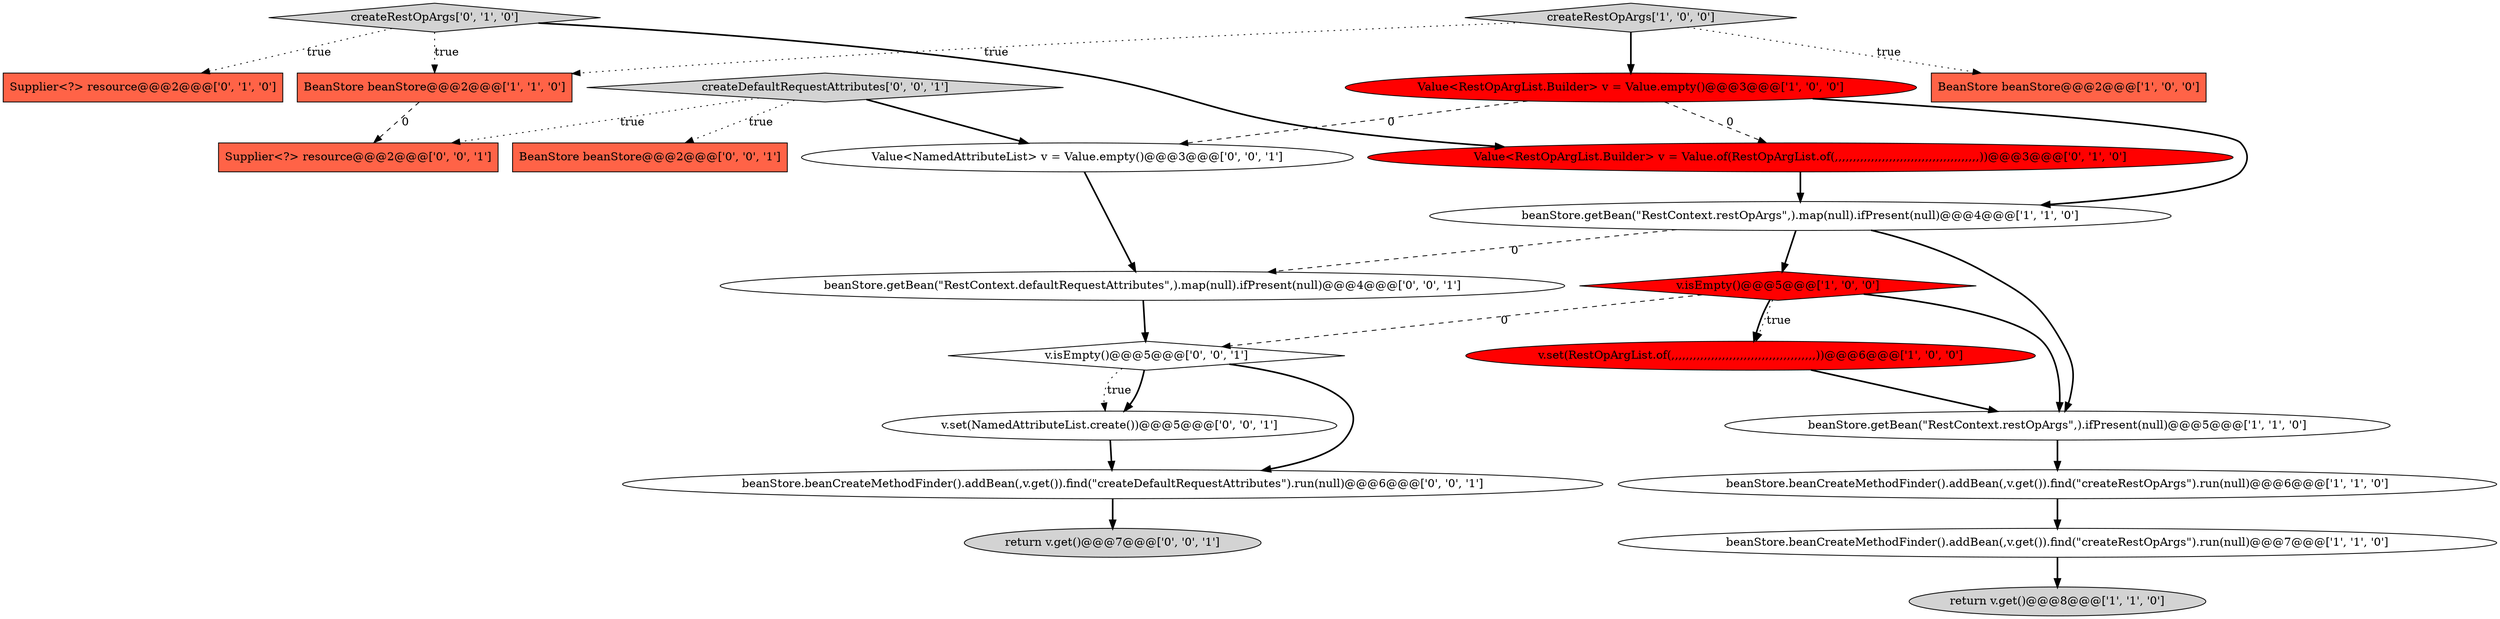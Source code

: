 digraph {
7 [style = filled, label = "beanStore.beanCreateMethodFinder().addBean(,v.get()).find(\"createRestOpArgs\").run(null)@@@7@@@['1', '1', '0']", fillcolor = white, shape = ellipse image = "AAA0AAABBB1BBB"];
3 [style = filled, label = "v.set(RestOpArgList.of(,,,,,,,,,,,,,,,,,,,,,,,,,,,,,,,,,,,,,,,,))@@@6@@@['1', '0', '0']", fillcolor = red, shape = ellipse image = "AAA1AAABBB1BBB"];
17 [style = filled, label = "BeanStore beanStore@@@2@@@['0', '0', '1']", fillcolor = tomato, shape = box image = "AAA0AAABBB3BBB"];
11 [style = filled, label = "createRestOpArgs['0', '1', '0']", fillcolor = lightgray, shape = diamond image = "AAA0AAABBB2BBB"];
13 [style = filled, label = "Supplier<?> resource@@@2@@@['0', '1', '0']", fillcolor = tomato, shape = box image = "AAA0AAABBB2BBB"];
12 [style = filled, label = "Value<RestOpArgList.Builder> v = Value.of(RestOpArgList.of(,,,,,,,,,,,,,,,,,,,,,,,,,,,,,,,,,,,,,,,,))@@@3@@@['0', '1', '0']", fillcolor = red, shape = ellipse image = "AAA1AAABBB2BBB"];
0 [style = filled, label = "Value<RestOpArgList.Builder> v = Value.empty()@@@3@@@['1', '0', '0']", fillcolor = red, shape = ellipse image = "AAA1AAABBB1BBB"];
14 [style = filled, label = "createDefaultRequestAttributes['0', '0', '1']", fillcolor = lightgray, shape = diamond image = "AAA0AAABBB3BBB"];
22 [style = filled, label = "v.isEmpty()@@@5@@@['0', '0', '1']", fillcolor = white, shape = diamond image = "AAA0AAABBB3BBB"];
5 [style = filled, label = "beanStore.getBean(\"RestContext.restOpArgs\",).map(null).ifPresent(null)@@@4@@@['1', '1', '0']", fillcolor = white, shape = ellipse image = "AAA0AAABBB1BBB"];
10 [style = filled, label = "BeanStore beanStore@@@2@@@['1', '1', '0']", fillcolor = tomato, shape = box image = "AAA0AAABBB1BBB"];
16 [style = filled, label = "return v.get()@@@7@@@['0', '0', '1']", fillcolor = lightgray, shape = ellipse image = "AAA0AAABBB3BBB"];
21 [style = filled, label = "beanStore.beanCreateMethodFinder().addBean(,v.get()).find(\"createDefaultRequestAttributes\").run(null)@@@6@@@['0', '0', '1']", fillcolor = white, shape = ellipse image = "AAA0AAABBB3BBB"];
19 [style = filled, label = "Supplier<?> resource@@@2@@@['0', '0', '1']", fillcolor = tomato, shape = box image = "AAA0AAABBB3BBB"];
18 [style = filled, label = "Value<NamedAttributeList> v = Value.empty()@@@3@@@['0', '0', '1']", fillcolor = white, shape = ellipse image = "AAA0AAABBB3BBB"];
2 [style = filled, label = "return v.get()@@@8@@@['1', '1', '0']", fillcolor = lightgray, shape = ellipse image = "AAA0AAABBB1BBB"];
8 [style = filled, label = "BeanStore beanStore@@@2@@@['1', '0', '0']", fillcolor = tomato, shape = box image = "AAA0AAABBB1BBB"];
4 [style = filled, label = "beanStore.beanCreateMethodFinder().addBean(,v.get()).find(\"createRestOpArgs\").run(null)@@@6@@@['1', '1', '0']", fillcolor = white, shape = ellipse image = "AAA0AAABBB1BBB"];
1 [style = filled, label = "beanStore.getBean(\"RestContext.restOpArgs\",).ifPresent(null)@@@5@@@['1', '1', '0']", fillcolor = white, shape = ellipse image = "AAA0AAABBB1BBB"];
20 [style = filled, label = "beanStore.getBean(\"RestContext.defaultRequestAttributes\",).map(null).ifPresent(null)@@@4@@@['0', '0', '1']", fillcolor = white, shape = ellipse image = "AAA0AAABBB3BBB"];
9 [style = filled, label = "v.isEmpty()@@@5@@@['1', '0', '0']", fillcolor = red, shape = diamond image = "AAA1AAABBB1BBB"];
6 [style = filled, label = "createRestOpArgs['1', '0', '0']", fillcolor = lightgray, shape = diamond image = "AAA0AAABBB1BBB"];
15 [style = filled, label = "v.set(NamedAttributeList.create())@@@5@@@['0', '0', '1']", fillcolor = white, shape = ellipse image = "AAA0AAABBB3BBB"];
1->4 [style = bold, label=""];
22->15 [style = bold, label=""];
14->19 [style = dotted, label="true"];
12->5 [style = bold, label=""];
3->1 [style = bold, label=""];
5->9 [style = bold, label=""];
15->21 [style = bold, label=""];
11->10 [style = dotted, label="true"];
10->19 [style = dashed, label="0"];
22->21 [style = bold, label=""];
9->22 [style = dashed, label="0"];
11->12 [style = bold, label=""];
6->0 [style = bold, label=""];
11->13 [style = dotted, label="true"];
0->12 [style = dashed, label="0"];
4->7 [style = bold, label=""];
5->20 [style = dashed, label="0"];
20->22 [style = bold, label=""];
6->10 [style = dotted, label="true"];
14->17 [style = dotted, label="true"];
5->1 [style = bold, label=""];
18->20 [style = bold, label=""];
6->8 [style = dotted, label="true"];
7->2 [style = bold, label=""];
21->16 [style = bold, label=""];
9->3 [style = bold, label=""];
0->18 [style = dashed, label="0"];
14->18 [style = bold, label=""];
9->1 [style = bold, label=""];
22->15 [style = dotted, label="true"];
9->3 [style = dotted, label="true"];
0->5 [style = bold, label=""];
}
